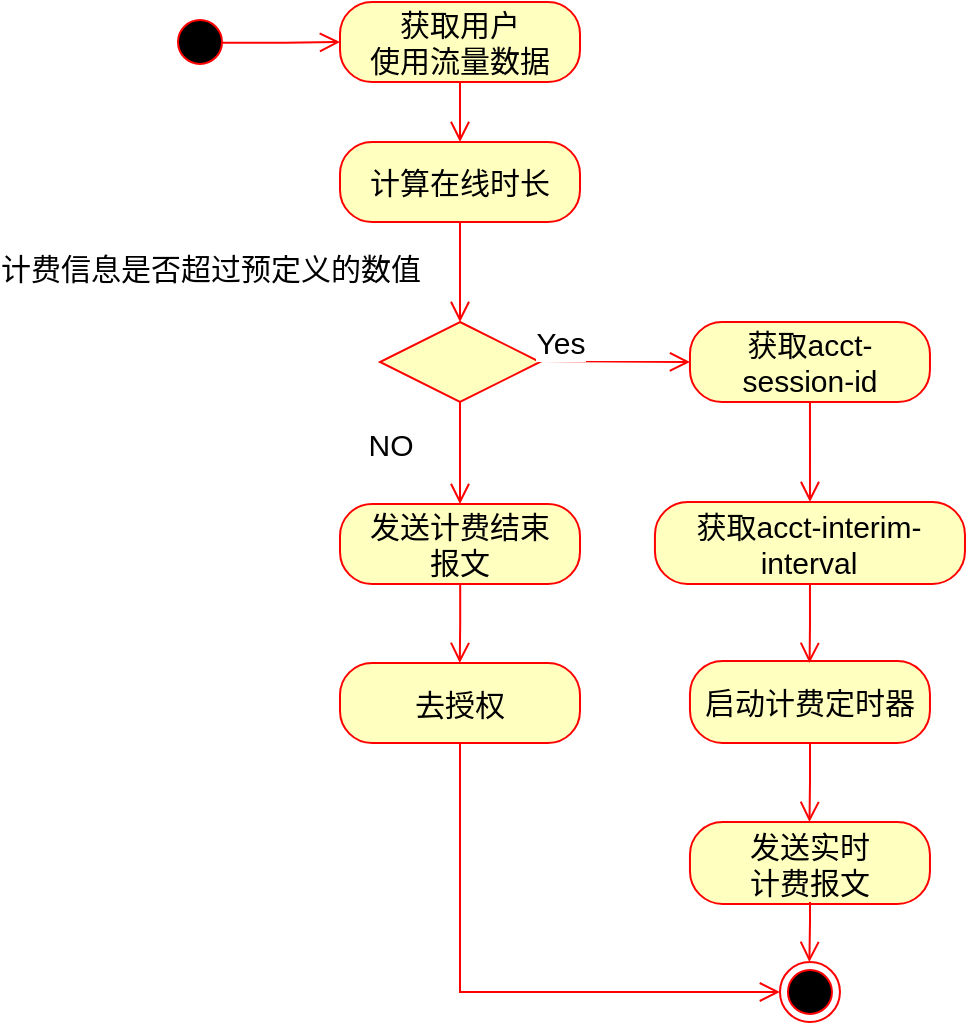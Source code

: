 <mxfile version="21.7.2" type="github">
  <diagram name="第 1 页" id="of_u2a-HevSLXb5JmTBJ">
    <mxGraphModel dx="1798" dy="1025" grid="1" gridSize="10" guides="1" tooltips="1" connect="1" arrows="1" fold="1" page="1" pageScale="1" pageWidth="827" pageHeight="1169" math="0" shadow="0">
      <root>
        <mxCell id="0" />
        <mxCell id="1" parent="0" />
        <mxCell id="MiAkfj99nP1WBbbSjiAf-1" value="" style="ellipse;html=1;shape=startState;fillColor=#000000;strokeColor=#ff0000;fontSize=15;" vertex="1" parent="1">
          <mxGeometry x="110" y="225" width="30" height="30" as="geometry" />
        </mxCell>
        <mxCell id="MiAkfj99nP1WBbbSjiAf-2" value="" style="edgeStyle=orthogonalEdgeStyle;html=1;verticalAlign=bottom;endArrow=open;endSize=8;strokeColor=#ff0000;rounded=0;entryX=0;entryY=0.5;entryDx=0;entryDy=0;exitX=0.858;exitY=0.514;exitDx=0;exitDy=0;exitPerimeter=0;fontSize=15;" edge="1" parent="1" source="MiAkfj99nP1WBbbSjiAf-1" target="MiAkfj99nP1WBbbSjiAf-3">
          <mxGeometry relative="1" as="geometry">
            <mxPoint x="255" y="220" as="targetPoint" />
            <mxPoint x="60" y="240" as="sourcePoint" />
            <Array as="points" />
          </mxGeometry>
        </mxCell>
        <mxCell id="MiAkfj99nP1WBbbSjiAf-3" value="获取用户&lt;br&gt;使用流量数据" style="rounded=1;whiteSpace=wrap;html=1;arcSize=40;fontColor=#000000;fillColor=#ffffc0;strokeColor=#ff0000;fontSize=15;" vertex="1" parent="1">
          <mxGeometry x="195" y="220" width="120" height="40" as="geometry" />
        </mxCell>
        <mxCell id="MiAkfj99nP1WBbbSjiAf-4" value="" style="edgeStyle=orthogonalEdgeStyle;html=1;verticalAlign=bottom;endArrow=open;endSize=8;strokeColor=#ff0000;rounded=0;fontSize=15;entryX=0.5;entryY=0;entryDx=0;entryDy=0;" edge="1" parent="1" source="MiAkfj99nP1WBbbSjiAf-3" target="MiAkfj99nP1WBbbSjiAf-5">
          <mxGeometry relative="1" as="geometry">
            <mxPoint x="255" y="320" as="targetPoint" />
          </mxGeometry>
        </mxCell>
        <mxCell id="MiAkfj99nP1WBbbSjiAf-5" value="计算在线时长" style="rounded=1;whiteSpace=wrap;html=1;arcSize=40;fontColor=#000000;fillColor=#ffffc0;strokeColor=#ff0000;fontSize=15;" vertex="1" parent="1">
          <mxGeometry x="195" y="290" width="120" height="40" as="geometry" />
        </mxCell>
        <mxCell id="MiAkfj99nP1WBbbSjiAf-6" value="" style="edgeStyle=orthogonalEdgeStyle;html=1;verticalAlign=bottom;endArrow=open;endSize=8;strokeColor=#ff0000;rounded=0;entryX=0.5;entryY=0;entryDx=0;entryDy=0;fontSize=15;" edge="1" parent="1" source="MiAkfj99nP1WBbbSjiAf-5" target="MiAkfj99nP1WBbbSjiAf-7">
          <mxGeometry relative="1" as="geometry">
            <mxPoint x="255" y="390" as="targetPoint" />
          </mxGeometry>
        </mxCell>
        <mxCell id="MiAkfj99nP1WBbbSjiAf-7" value="" style="rhombus;whiteSpace=wrap;html=1;fontColor=#000000;fillColor=#ffffc0;strokeColor=#ff0000;fontSize=15;" vertex="1" parent="1">
          <mxGeometry x="215" y="380" width="80" height="40" as="geometry" />
        </mxCell>
        <mxCell id="MiAkfj99nP1WBbbSjiAf-8" value="获取acct-session-id" style="rounded=1;whiteSpace=wrap;html=1;arcSize=40;fontColor=#000000;fillColor=#ffffc0;strokeColor=#ff0000;fontSize=15;" vertex="1" parent="1">
          <mxGeometry x="369.98" y="380" width="120" height="40" as="geometry" />
        </mxCell>
        <mxCell id="MiAkfj99nP1WBbbSjiAf-9" value="发送计费结束&lt;br&gt;报文" style="rounded=1;whiteSpace=wrap;html=1;arcSize=40;fontColor=#000000;fillColor=#ffffc0;strokeColor=#ff0000;fontSize=15;" vertex="1" parent="1">
          <mxGeometry x="195" y="471" width="120" height="40" as="geometry" />
        </mxCell>
        <mxCell id="MiAkfj99nP1WBbbSjiAf-10" value="" style="edgeStyle=orthogonalEdgeStyle;html=1;verticalAlign=bottom;endArrow=open;endSize=8;strokeColor=#ff0000;rounded=0;exitX=0.5;exitY=1;exitDx=0;exitDy=0;fontSize=15;" edge="1" parent="1" source="MiAkfj99nP1WBbbSjiAf-7" target="MiAkfj99nP1WBbbSjiAf-9">
          <mxGeometry relative="1" as="geometry">
            <mxPoint x="265" y="409" as="targetPoint" />
            <mxPoint x="80" y="579" as="sourcePoint" />
          </mxGeometry>
        </mxCell>
        <mxCell id="MiAkfj99nP1WBbbSjiAf-11" value="计费信息是否超过预定义的数值" style="edgeLabel;html=1;align=center;verticalAlign=middle;resizable=0;points=[];fontSize=15;" vertex="1" connectable="0" parent="MiAkfj99nP1WBbbSjiAf-10">
          <mxGeometry x="-0.158" y="2" relative="1" as="geometry">
            <mxPoint x="-127" y="-89" as="offset" />
          </mxGeometry>
        </mxCell>
        <mxCell id="MiAkfj99nP1WBbbSjiAf-12" value="NO" style="edgeLabel;html=1;align=center;verticalAlign=middle;resizable=0;points=[];fontSize=15;" vertex="1" connectable="0" parent="MiAkfj99nP1WBbbSjiAf-10">
          <mxGeometry x="-0.039" relative="1" as="geometry">
            <mxPoint x="-35" y="-4" as="offset" />
          </mxGeometry>
        </mxCell>
        <mxCell id="MiAkfj99nP1WBbbSjiAf-13" value="" style="edgeStyle=orthogonalEdgeStyle;html=1;verticalAlign=bottom;endArrow=open;endSize=8;strokeColor=#ff0000;rounded=0;fontSize=15;" edge="1" parent="1">
          <mxGeometry relative="1" as="geometry">
            <mxPoint x="370" y="400" as="targetPoint" />
            <mxPoint x="300" y="399.5" as="sourcePoint" />
            <Array as="points">
              <mxPoint x="295" y="399.5" />
            </Array>
          </mxGeometry>
        </mxCell>
        <mxCell id="MiAkfj99nP1WBbbSjiAf-14" value="Yes" style="edgeLabel;html=1;align=center;verticalAlign=middle;resizable=0;points=[];fontSize=15;" vertex="1" connectable="0" parent="MiAkfj99nP1WBbbSjiAf-13">
          <mxGeometry x="0.021" y="4" relative="1" as="geometry">
            <mxPoint x="-26" y="-6" as="offset" />
          </mxGeometry>
        </mxCell>
        <mxCell id="MiAkfj99nP1WBbbSjiAf-16" value="" style="ellipse;html=1;shape=endState;fillColor=#000000;strokeColor=#ff0000;fontSize=15;" vertex="1" parent="1">
          <mxGeometry x="414.98" y="700" width="30" height="30" as="geometry" />
        </mxCell>
        <mxCell id="MiAkfj99nP1WBbbSjiAf-21" value="获取acct-interim-interval" style="rounded=1;whiteSpace=wrap;html=1;arcSize=40;fontColor=#000000;fillColor=#ffffc0;strokeColor=#ff0000;fontSize=15;" vertex="1" parent="1">
          <mxGeometry x="352.47" y="470" width="155.02" height="41" as="geometry" />
        </mxCell>
        <mxCell id="MiAkfj99nP1WBbbSjiAf-23" value="启动计费定时器" style="rounded=1;whiteSpace=wrap;html=1;arcSize=40;fontColor=#000000;fillColor=#ffffc0;strokeColor=#ff0000;fontSize=15;" vertex="1" parent="1">
          <mxGeometry x="369.98" y="549.5" width="120" height="41" as="geometry" />
        </mxCell>
        <mxCell id="MiAkfj99nP1WBbbSjiAf-24" value="" style="edgeStyle=orthogonalEdgeStyle;html=1;verticalAlign=bottom;endArrow=open;endSize=8;strokeColor=#ff0000;rounded=0;exitX=0.5;exitY=1;exitDx=0;exitDy=0;entryX=0.5;entryY=0;entryDx=0;entryDy=0;fontSize=15;" edge="1" parent="1" source="MiAkfj99nP1WBbbSjiAf-8">
          <mxGeometry relative="1" as="geometry">
            <mxPoint x="429.98" y="470" as="targetPoint" />
            <mxPoint x="429.98" y="419" as="sourcePoint" />
            <Array as="points" />
          </mxGeometry>
        </mxCell>
        <mxCell id="MiAkfj99nP1WBbbSjiAf-37" value="" style="edgeStyle=orthogonalEdgeStyle;html=1;verticalAlign=bottom;endArrow=open;endSize=8;strokeColor=#ff0000;rounded=0;exitX=0.5;exitY=1;exitDx=0;exitDy=0;fontSize=15;" edge="1" parent="1" source="MiAkfj99nP1WBbbSjiAf-41" target="MiAkfj99nP1WBbbSjiAf-16">
          <mxGeometry relative="1" as="geometry">
            <mxPoint x="240" y="750" as="targetPoint" />
            <mxPoint x="240" y="680" as="sourcePoint" />
            <Array as="points">
              <mxPoint x="255" y="680" />
              <mxPoint x="255" y="895" />
            </Array>
          </mxGeometry>
        </mxCell>
        <mxCell id="MiAkfj99nP1WBbbSjiAf-41" value="去授权" style="rounded=1;whiteSpace=wrap;html=1;arcSize=40;fontColor=#000000;fillColor=#ffffc0;strokeColor=#ff0000;fontSize=15;" vertex="1" parent="1">
          <mxGeometry x="195" y="550.5" width="120" height="40" as="geometry" />
        </mxCell>
        <mxCell id="MiAkfj99nP1WBbbSjiAf-45" value="发送实时&lt;br&gt;计费报文" style="rounded=1;whiteSpace=wrap;html=1;arcSize=40;fontColor=#000000;fillColor=#ffffc0;strokeColor=#ff0000;fontSize=15;" vertex="1" parent="1">
          <mxGeometry x="369.98" y="630" width="120" height="41" as="geometry" />
        </mxCell>
        <mxCell id="MiAkfj99nP1WBbbSjiAf-48" value="" style="edgeStyle=orthogonalEdgeStyle;html=1;verticalAlign=bottom;endArrow=open;endSize=8;strokeColor=#ff0000;rounded=0;entryX=0.5;entryY=0;entryDx=0;entryDy=0;fontSize=15;exitX=0.5;exitY=1;exitDx=0;exitDy=0;" edge="1" parent="1" source="MiAkfj99nP1WBbbSjiAf-21">
          <mxGeometry relative="1" as="geometry">
            <mxPoint x="429.78" y="550.5" as="targetPoint" />
            <mxPoint x="430" y="510" as="sourcePoint" />
            <Array as="points" />
          </mxGeometry>
        </mxCell>
        <mxCell id="MiAkfj99nP1WBbbSjiAf-50" value="" style="edgeStyle=orthogonalEdgeStyle;html=1;verticalAlign=bottom;endArrow=open;endSize=8;strokeColor=#ff0000;rounded=0;entryX=0.5;entryY=0;entryDx=0;entryDy=0;fontSize=15;" edge="1" parent="1">
          <mxGeometry relative="1" as="geometry">
            <mxPoint x="429.74" y="630" as="targetPoint" />
            <mxPoint x="430" y="590" as="sourcePoint" />
            <Array as="points">
              <mxPoint x="430" y="610" />
              <mxPoint x="430" y="610" />
            </Array>
          </mxGeometry>
        </mxCell>
        <mxCell id="MiAkfj99nP1WBbbSjiAf-51" value="" style="edgeStyle=orthogonalEdgeStyle;html=1;verticalAlign=bottom;endArrow=open;endSize=8;strokeColor=#ff0000;rounded=0;entryX=0.5;entryY=0;entryDx=0;entryDy=0;fontSize=15;exitX=0.5;exitY=1;exitDx=0;exitDy=0;" edge="1" parent="1">
          <mxGeometry relative="1" as="geometry">
            <mxPoint x="254.88" y="550.5" as="targetPoint" />
            <mxPoint x="255.1" y="511" as="sourcePoint" />
            <Array as="points">
              <mxPoint x="255.25" y="531" />
              <mxPoint x="255.25" y="531" />
            </Array>
          </mxGeometry>
        </mxCell>
        <mxCell id="MiAkfj99nP1WBbbSjiAf-52" value="" style="edgeStyle=orthogonalEdgeStyle;html=1;verticalAlign=bottom;endArrow=open;endSize=8;strokeColor=#ff0000;rounded=0;entryX=0.5;entryY=0;entryDx=0;entryDy=0;fontSize=15;" edge="1" parent="1">
          <mxGeometry relative="1" as="geometry">
            <mxPoint x="429.69" y="700" as="targetPoint" />
            <mxPoint x="430" y="670" as="sourcePoint" />
            <Array as="points">
              <mxPoint x="429.95" y="680" />
              <mxPoint x="429.95" y="680" />
            </Array>
          </mxGeometry>
        </mxCell>
      </root>
    </mxGraphModel>
  </diagram>
</mxfile>
